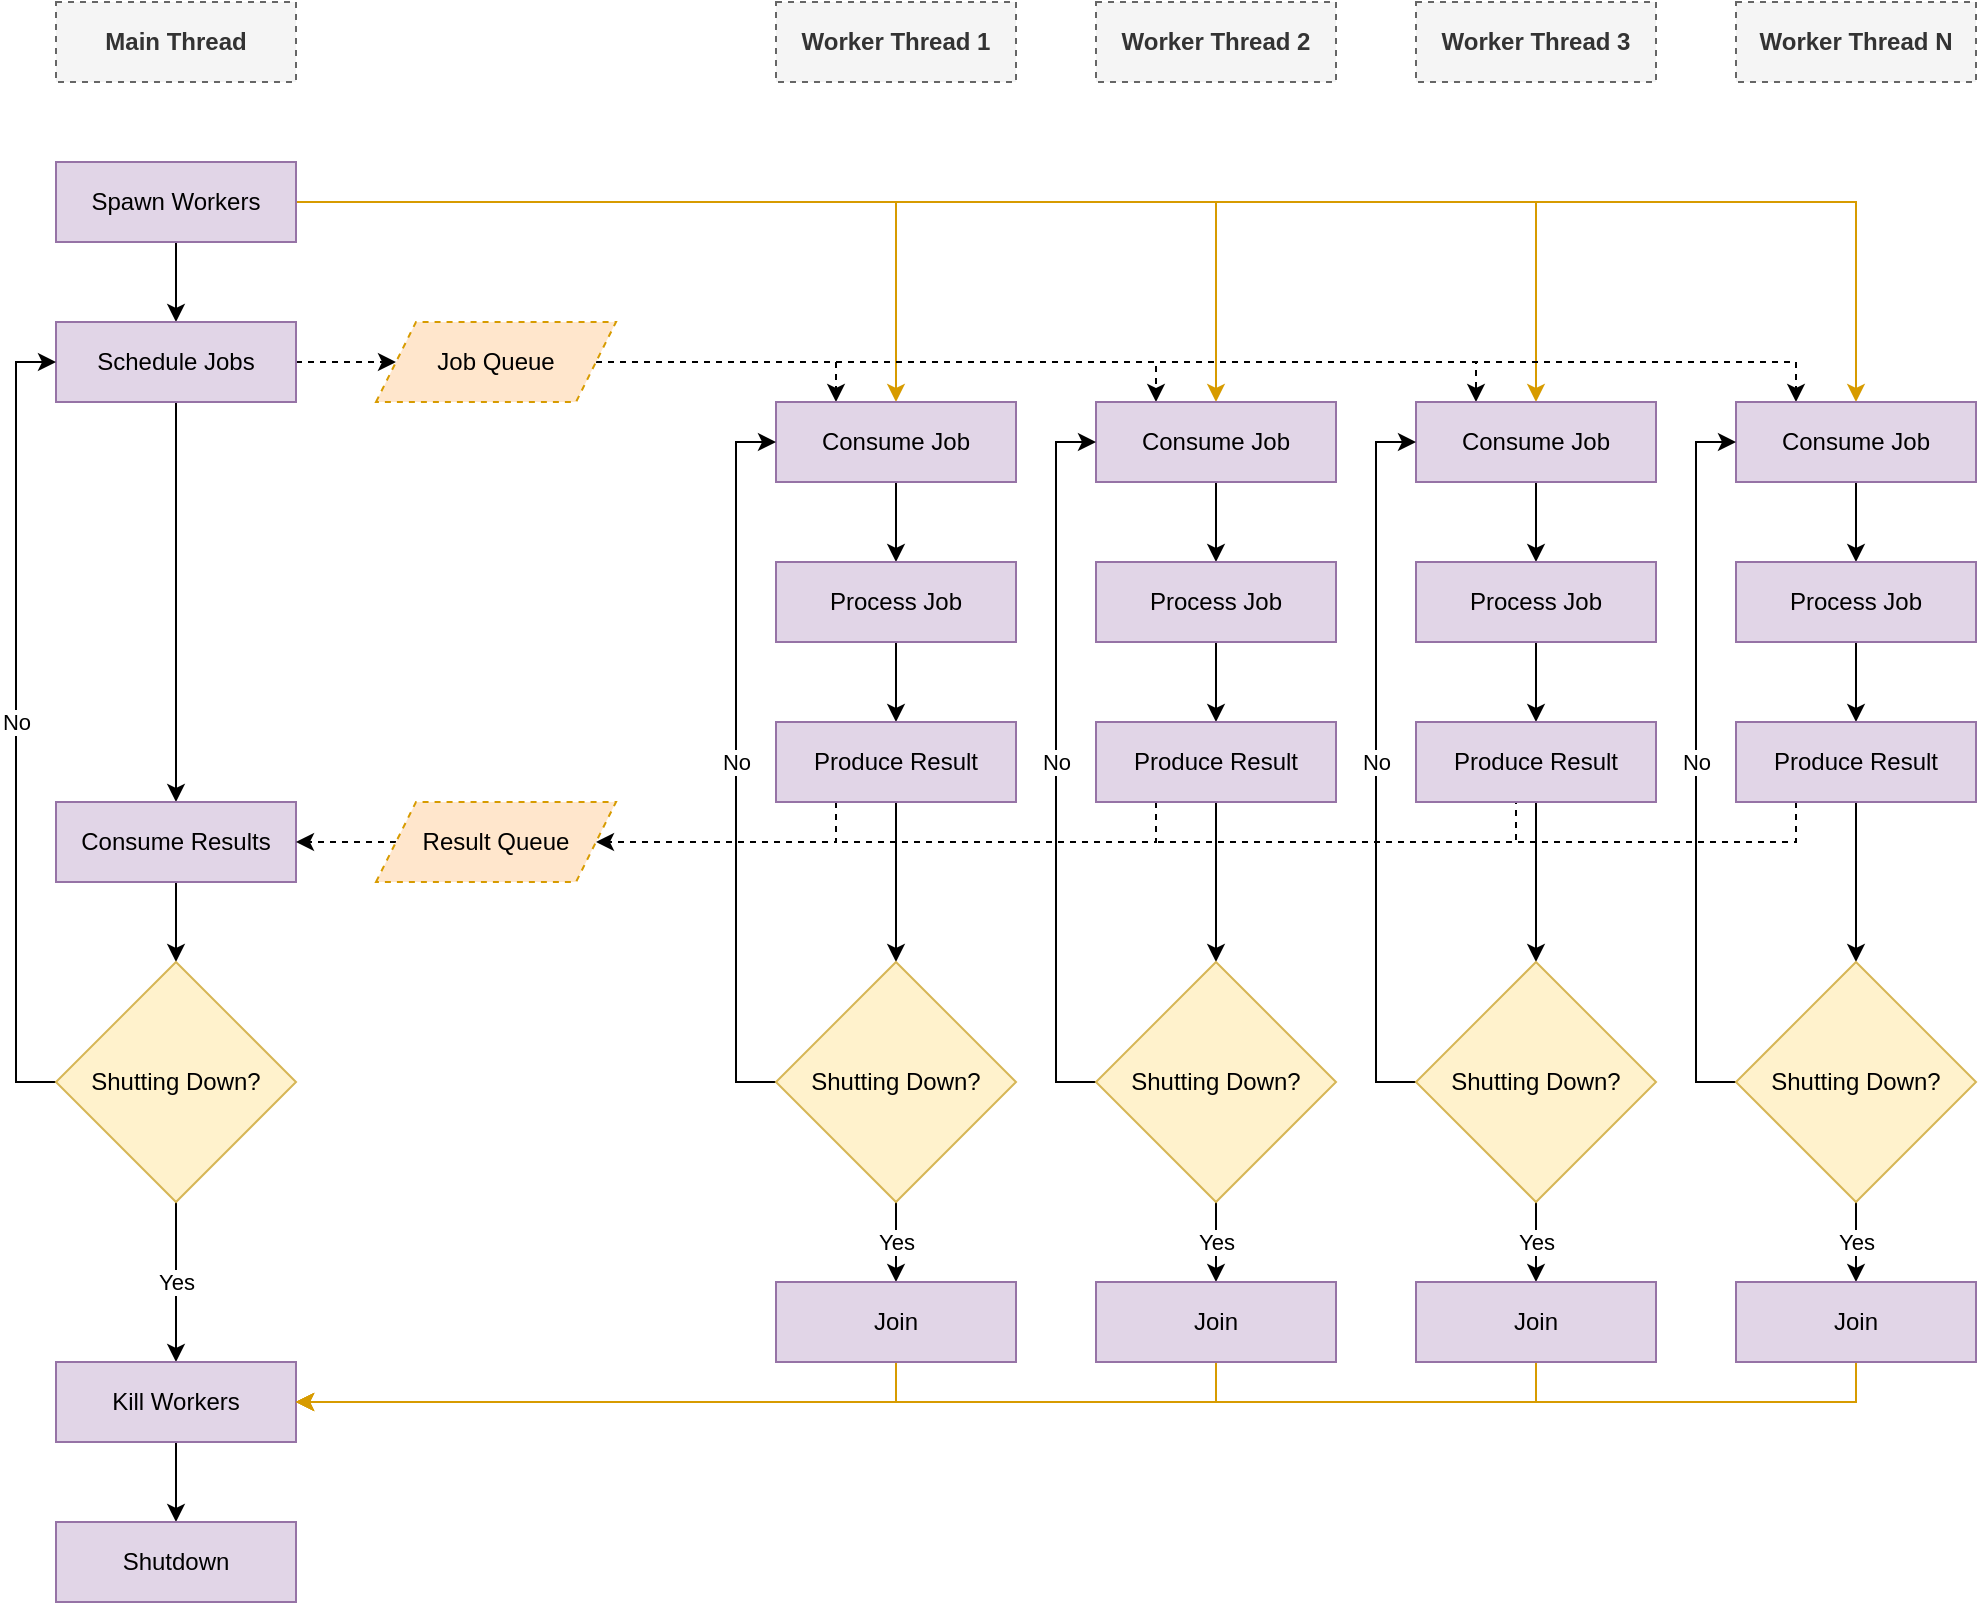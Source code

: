 <mxfile version="14.5.1" type="device"><diagram id="xmznCMuHazqIDUyMFh19" name="Page-1"><mxGraphModel dx="1185" dy="685" grid="1" gridSize="10" guides="1" tooltips="1" connect="1" arrows="1" fold="1" page="1" pageScale="1" pageWidth="827" pageHeight="1169" math="0" shadow="0"><root><mxCell id="0"/><mxCell id="1" parent="0"/><mxCell id="uYlfWIB13PzPQvxAzmwl-5" style="edgeStyle=orthogonalEdgeStyle;rounded=0;orthogonalLoop=1;jettySize=auto;html=1;exitX=0.5;exitY=1;exitDx=0;exitDy=0;entryX=0.5;entryY=0;entryDx=0;entryDy=0;" edge="1" parent="1" source="uYlfWIB13PzPQvxAzmwl-1" target="uYlfWIB13PzPQvxAzmwl-2"><mxGeometry relative="1" as="geometry"/></mxCell><mxCell id="uYlfWIB13PzPQvxAzmwl-48" style="edgeStyle=orthogonalEdgeStyle;rounded=0;orthogonalLoop=1;jettySize=auto;html=1;exitX=1;exitY=0.5;exitDx=0;exitDy=0;entryX=0.5;entryY=0;entryDx=0;entryDy=0;fillColor=#ffe6cc;strokeColor=#d79b00;" edge="1" parent="1" source="uYlfWIB13PzPQvxAzmwl-1" target="uYlfWIB13PzPQvxAzmwl-17"><mxGeometry relative="1" as="geometry"/></mxCell><mxCell id="uYlfWIB13PzPQvxAzmwl-49" style="edgeStyle=orthogonalEdgeStyle;rounded=0;orthogonalLoop=1;jettySize=auto;html=1;exitX=1;exitY=0.5;exitDx=0;exitDy=0;entryX=0.5;entryY=0;entryDx=0;entryDy=0;fillColor=#ffe6cc;strokeColor=#d79b00;" edge="1" parent="1" source="uYlfWIB13PzPQvxAzmwl-1" target="uYlfWIB13PzPQvxAzmwl-20"><mxGeometry relative="1" as="geometry"/></mxCell><mxCell id="uYlfWIB13PzPQvxAzmwl-91" style="edgeStyle=orthogonalEdgeStyle;rounded=0;orthogonalLoop=1;jettySize=auto;html=1;exitX=1;exitY=0.5;exitDx=0;exitDy=0;entryX=0.5;entryY=0;entryDx=0;entryDy=0;endArrow=classic;endFill=1;fillColor=#ffe6cc;strokeColor=#d79b00;" edge="1" parent="1" source="uYlfWIB13PzPQvxAzmwl-1" target="uYlfWIB13PzPQvxAzmwl-61"><mxGeometry relative="1" as="geometry"/></mxCell><mxCell id="uYlfWIB13PzPQvxAzmwl-92" style="edgeStyle=orthogonalEdgeStyle;rounded=0;orthogonalLoop=1;jettySize=auto;html=1;exitX=1;exitY=0.5;exitDx=0;exitDy=0;entryX=0.5;entryY=0;entryDx=0;entryDy=0;endArrow=classic;endFill=1;fillColor=#ffe6cc;strokeColor=#d79b00;" edge="1" parent="1" source="uYlfWIB13PzPQvxAzmwl-1" target="uYlfWIB13PzPQvxAzmwl-63"><mxGeometry relative="1" as="geometry"/></mxCell><mxCell id="uYlfWIB13PzPQvxAzmwl-1" value="Spawn Workers" style="rounded=0;whiteSpace=wrap;html=1;fillColor=#e1d5e7;strokeColor=#9673a6;" vertex="1" parent="1"><mxGeometry x="40" y="120" width="120" height="40" as="geometry"/></mxCell><mxCell id="uYlfWIB13PzPQvxAzmwl-7" style="edgeStyle=orthogonalEdgeStyle;rounded=0;orthogonalLoop=1;jettySize=auto;html=1;exitX=1;exitY=0.5;exitDx=0;exitDy=0;entryX=0;entryY=0.5;entryDx=0;entryDy=0;dashed=1;" edge="1" parent="1" source="uYlfWIB13PzPQvxAzmwl-2" target="uYlfWIB13PzPQvxAzmwl-6"><mxGeometry relative="1" as="geometry"/></mxCell><mxCell id="uYlfWIB13PzPQvxAzmwl-13" style="edgeStyle=orthogonalEdgeStyle;rounded=0;orthogonalLoop=1;jettySize=auto;html=1;exitX=0.5;exitY=1;exitDx=0;exitDy=0;entryX=0.5;entryY=0;entryDx=0;entryDy=0;" edge="1" parent="1" source="uYlfWIB13PzPQvxAzmwl-2" target="uYlfWIB13PzPQvxAzmwl-14"><mxGeometry relative="1" as="geometry"><mxPoint x="100" y="280" as="targetPoint"/></mxGeometry></mxCell><mxCell id="uYlfWIB13PzPQvxAzmwl-2" value="Schedule Jobs" style="rounded=0;whiteSpace=wrap;html=1;fillColor=#e1d5e7;strokeColor=#9673a6;" vertex="1" parent="1"><mxGeometry x="40" y="200" width="120" height="40" as="geometry"/></mxCell><mxCell id="uYlfWIB13PzPQvxAzmwl-27" style="edgeStyle=orthogonalEdgeStyle;rounded=0;orthogonalLoop=1;jettySize=auto;html=1;exitX=1;exitY=0.5;exitDx=0;exitDy=0;entryX=0.25;entryY=0;entryDx=0;entryDy=0;dashed=1;" edge="1" parent="1" source="uYlfWIB13PzPQvxAzmwl-6" target="uYlfWIB13PzPQvxAzmwl-17"><mxGeometry relative="1" as="geometry"/></mxCell><mxCell id="uYlfWIB13PzPQvxAzmwl-28" style="edgeStyle=orthogonalEdgeStyle;rounded=0;orthogonalLoop=1;jettySize=auto;html=1;exitX=1;exitY=0.5;exitDx=0;exitDy=0;entryX=0.25;entryY=0;entryDx=0;entryDy=0;dashed=1;" edge="1" parent="1" source="uYlfWIB13PzPQvxAzmwl-6" target="uYlfWIB13PzPQvxAzmwl-20"><mxGeometry relative="1" as="geometry"/></mxCell><mxCell id="uYlfWIB13PzPQvxAzmwl-89" style="edgeStyle=orthogonalEdgeStyle;rounded=0;orthogonalLoop=1;jettySize=auto;html=1;exitX=1;exitY=0.5;exitDx=0;exitDy=0;entryX=0.25;entryY=0;entryDx=0;entryDy=0;dashed=1;endArrow=classic;endFill=1;" edge="1" parent="1" source="uYlfWIB13PzPQvxAzmwl-6" target="uYlfWIB13PzPQvxAzmwl-61"><mxGeometry relative="1" as="geometry"/></mxCell><mxCell id="uYlfWIB13PzPQvxAzmwl-90" style="edgeStyle=orthogonalEdgeStyle;rounded=0;orthogonalLoop=1;jettySize=auto;html=1;exitX=1;exitY=0.5;exitDx=0;exitDy=0;entryX=0.25;entryY=0;entryDx=0;entryDy=0;dashed=1;endArrow=classic;endFill=1;" edge="1" parent="1" source="uYlfWIB13PzPQvxAzmwl-6" target="uYlfWIB13PzPQvxAzmwl-63"><mxGeometry relative="1" as="geometry"/></mxCell><mxCell id="uYlfWIB13PzPQvxAzmwl-6" value="Job Queue" style="shape=parallelogram;perimeter=parallelogramPerimeter;whiteSpace=wrap;html=1;fixedSize=1;dashed=1;fillColor=#ffe6cc;strokeColor=#d79b00;" vertex="1" parent="1"><mxGeometry x="200" y="200" width="120" height="40" as="geometry"/></mxCell><mxCell id="uYlfWIB13PzPQvxAzmwl-8" value="&lt;b&gt;Main Thread&lt;/b&gt;" style="rounded=0;whiteSpace=wrap;html=1;dashed=1;fillColor=#f5f5f5;strokeColor=#666666;fontColor=#333333;" vertex="1" parent="1"><mxGeometry x="40" y="40" width="120" height="40" as="geometry"/></mxCell><mxCell id="uYlfWIB13PzPQvxAzmwl-9" value="&lt;b&gt;Worker Thread 1&lt;/b&gt;" style="rounded=0;whiteSpace=wrap;html=1;dashed=1;fillColor=#f5f5f5;strokeColor=#666666;fontColor=#333333;" vertex="1" parent="1"><mxGeometry x="400" y="40" width="120" height="40" as="geometry"/></mxCell><mxCell id="uYlfWIB13PzPQvxAzmwl-10" value="&lt;b&gt;Worker Thread 2&lt;/b&gt;" style="rounded=0;whiteSpace=wrap;html=1;dashed=1;fillColor=#f5f5f5;strokeColor=#666666;fontColor=#333333;" vertex="1" parent="1"><mxGeometry x="560" y="40" width="120" height="40" as="geometry"/></mxCell><mxCell id="uYlfWIB13PzPQvxAzmwl-11" value="&lt;b&gt;Worker Thread 3&lt;/b&gt;" style="rounded=0;whiteSpace=wrap;html=1;dashed=1;fillColor=#f5f5f5;strokeColor=#666666;fontColor=#333333;" vertex="1" parent="1"><mxGeometry x="720" y="40" width="120" height="40" as="geometry"/></mxCell><mxCell id="uYlfWIB13PzPQvxAzmwl-12" value="&lt;b&gt;Worker Thread N&lt;/b&gt;" style="rounded=0;whiteSpace=wrap;html=1;dashed=1;fillColor=#f5f5f5;strokeColor=#666666;fontColor=#333333;" vertex="1" parent="1"><mxGeometry x="880" y="40" width="120" height="40" as="geometry"/></mxCell><mxCell id="uYlfWIB13PzPQvxAzmwl-44" style="edgeStyle=orthogonalEdgeStyle;rounded=0;orthogonalLoop=1;jettySize=auto;html=1;exitX=0.5;exitY=1;exitDx=0;exitDy=0;entryX=0.5;entryY=0;entryDx=0;entryDy=0;" edge="1" parent="1" source="uYlfWIB13PzPQvxAzmwl-14" target="uYlfWIB13PzPQvxAzmwl-39"><mxGeometry relative="1" as="geometry"/></mxCell><mxCell id="uYlfWIB13PzPQvxAzmwl-14" value="Consume Results" style="rounded=0;whiteSpace=wrap;html=1;fillColor=#e1d5e7;strokeColor=#9673a6;" vertex="1" parent="1"><mxGeometry x="40" y="440" width="120" height="40" as="geometry"/></mxCell><mxCell id="uYlfWIB13PzPQvxAzmwl-16" style="edgeStyle=orthogonalEdgeStyle;rounded=0;orthogonalLoop=1;jettySize=auto;html=1;exitX=0;exitY=0.5;exitDx=0;exitDy=0;entryX=1;entryY=0.5;entryDx=0;entryDy=0;dashed=1;" edge="1" parent="1" source="uYlfWIB13PzPQvxAzmwl-15" target="uYlfWIB13PzPQvxAzmwl-14"><mxGeometry relative="1" as="geometry"/></mxCell><mxCell id="uYlfWIB13PzPQvxAzmwl-15" value="Result Queue" style="shape=parallelogram;perimeter=parallelogramPerimeter;whiteSpace=wrap;html=1;fixedSize=1;dashed=1;fillColor=#ffe6cc;strokeColor=#d79b00;" vertex="1" parent="1"><mxGeometry x="200" y="440" width="120" height="40" as="geometry"/></mxCell><mxCell id="uYlfWIB13PzPQvxAzmwl-25" style="edgeStyle=orthogonalEdgeStyle;rounded=0;orthogonalLoop=1;jettySize=auto;html=1;exitX=0.5;exitY=1;exitDx=0;exitDy=0;entryX=0.5;entryY=0;entryDx=0;entryDy=0;" edge="1" parent="1" source="uYlfWIB13PzPQvxAzmwl-17" target="uYlfWIB13PzPQvxAzmwl-22"><mxGeometry relative="1" as="geometry"/></mxCell><mxCell id="uYlfWIB13PzPQvxAzmwl-17" value="Consume Job" style="rounded=0;whiteSpace=wrap;html=1;fillColor=#e1d5e7;strokeColor=#9673a6;" vertex="1" parent="1"><mxGeometry x="400" y="240" width="120" height="40" as="geometry"/></mxCell><mxCell id="uYlfWIB13PzPQvxAzmwl-36" style="edgeStyle=orthogonalEdgeStyle;rounded=0;orthogonalLoop=1;jettySize=auto;html=1;exitX=0.5;exitY=1;exitDx=0;exitDy=0;entryX=0.5;entryY=0;entryDx=0;entryDy=0;" edge="1" parent="1" source="uYlfWIB13PzPQvxAzmwl-20" target="uYlfWIB13PzPQvxAzmwl-33"><mxGeometry relative="1" as="geometry"/></mxCell><mxCell id="uYlfWIB13PzPQvxAzmwl-20" value="Consume Job" style="rounded=0;whiteSpace=wrap;html=1;fillColor=#e1d5e7;strokeColor=#9673a6;" vertex="1" parent="1"><mxGeometry x="560" y="240" width="120" height="40" as="geometry"/></mxCell><mxCell id="uYlfWIB13PzPQvxAzmwl-26" style="edgeStyle=orthogonalEdgeStyle;rounded=0;orthogonalLoop=1;jettySize=auto;html=1;exitX=0.5;exitY=1;exitDx=0;exitDy=0;entryX=0.5;entryY=0;entryDx=0;entryDy=0;" edge="1" parent="1" source="uYlfWIB13PzPQvxAzmwl-22" target="uYlfWIB13PzPQvxAzmwl-23"><mxGeometry relative="1" as="geometry"/></mxCell><mxCell id="uYlfWIB13PzPQvxAzmwl-22" value="Process Job" style="rounded=0;whiteSpace=wrap;html=1;fillColor=#e1d5e7;strokeColor=#9673a6;" vertex="1" parent="1"><mxGeometry x="400" y="320" width="120" height="40" as="geometry"/></mxCell><mxCell id="uYlfWIB13PzPQvxAzmwl-30" style="edgeStyle=orthogonalEdgeStyle;rounded=0;orthogonalLoop=1;jettySize=auto;html=1;exitX=0.25;exitY=1;exitDx=0;exitDy=0;dashed=1;" edge="1" parent="1" source="uYlfWIB13PzPQvxAzmwl-23" target="uYlfWIB13PzPQvxAzmwl-15"><mxGeometry relative="1" as="geometry"/></mxCell><mxCell id="uYlfWIB13PzPQvxAzmwl-42" style="edgeStyle=orthogonalEdgeStyle;rounded=0;orthogonalLoop=1;jettySize=auto;html=1;exitX=0.5;exitY=1;exitDx=0;exitDy=0;entryX=0.5;entryY=0;entryDx=0;entryDy=0;" edge="1" parent="1" source="uYlfWIB13PzPQvxAzmwl-23" target="uYlfWIB13PzPQvxAzmwl-40"><mxGeometry relative="1" as="geometry"/></mxCell><mxCell id="uYlfWIB13PzPQvxAzmwl-23" value="Produce Result" style="rounded=0;whiteSpace=wrap;html=1;fillColor=#e1d5e7;strokeColor=#9673a6;" vertex="1" parent="1"><mxGeometry x="400" y="400" width="120" height="40" as="geometry"/></mxCell><mxCell id="uYlfWIB13PzPQvxAzmwl-37" style="edgeStyle=orthogonalEdgeStyle;rounded=0;orthogonalLoop=1;jettySize=auto;html=1;exitX=0.5;exitY=1;exitDx=0;exitDy=0;entryX=0.5;entryY=0;entryDx=0;entryDy=0;" edge="1" parent="1" source="uYlfWIB13PzPQvxAzmwl-33" target="uYlfWIB13PzPQvxAzmwl-34"><mxGeometry relative="1" as="geometry"/></mxCell><mxCell id="uYlfWIB13PzPQvxAzmwl-33" value="Process Job" style="rounded=0;whiteSpace=wrap;html=1;fillColor=#e1d5e7;strokeColor=#9673a6;" vertex="1" parent="1"><mxGeometry x="560" y="320" width="120" height="40" as="geometry"/></mxCell><mxCell id="uYlfWIB13PzPQvxAzmwl-43" style="edgeStyle=orthogonalEdgeStyle;rounded=0;orthogonalLoop=1;jettySize=auto;html=1;exitX=0.5;exitY=1;exitDx=0;exitDy=0;entryX=0.5;entryY=0;entryDx=0;entryDy=0;" edge="1" parent="1" source="uYlfWIB13PzPQvxAzmwl-34" target="uYlfWIB13PzPQvxAzmwl-41"><mxGeometry relative="1" as="geometry"/></mxCell><mxCell id="uYlfWIB13PzPQvxAzmwl-85" style="edgeStyle=orthogonalEdgeStyle;rounded=0;orthogonalLoop=1;jettySize=auto;html=1;exitX=0.25;exitY=1;exitDx=0;exitDy=0;dashed=1;endArrow=none;endFill=0;" edge="1" parent="1" source="uYlfWIB13PzPQvxAzmwl-34"><mxGeometry relative="1" as="geometry"><mxPoint x="430" y="460" as="targetPoint"/><Array as="points"><mxPoint x="590" y="460"/></Array></mxGeometry></mxCell><mxCell id="uYlfWIB13PzPQvxAzmwl-34" value="Produce Result" style="rounded=0;whiteSpace=wrap;html=1;fillColor=#e1d5e7;strokeColor=#9673a6;" vertex="1" parent="1"><mxGeometry x="560" y="400" width="120" height="40" as="geometry"/></mxCell><mxCell id="uYlfWIB13PzPQvxAzmwl-47" value="No" style="edgeStyle=orthogonalEdgeStyle;rounded=0;orthogonalLoop=1;jettySize=auto;html=1;exitX=0;exitY=0.5;exitDx=0;exitDy=0;entryX=0;entryY=0.5;entryDx=0;entryDy=0;" edge="1" parent="1" source="uYlfWIB13PzPQvxAzmwl-39" target="uYlfWIB13PzPQvxAzmwl-2"><mxGeometry relative="1" as="geometry"/></mxCell><mxCell id="uYlfWIB13PzPQvxAzmwl-54" value="Yes" style="edgeStyle=orthogonalEdgeStyle;rounded=0;orthogonalLoop=1;jettySize=auto;html=1;exitX=0.5;exitY=1;exitDx=0;exitDy=0;entryX=0.5;entryY=0;entryDx=0;entryDy=0;" edge="1" parent="1" source="uYlfWIB13PzPQvxAzmwl-39" target="uYlfWIB13PzPQvxAzmwl-50"><mxGeometry relative="1" as="geometry"/></mxCell><mxCell id="uYlfWIB13PzPQvxAzmwl-39" value="Shutting Down?" style="rhombus;whiteSpace=wrap;html=1;fillColor=#fff2cc;strokeColor=#d6b656;" vertex="1" parent="1"><mxGeometry x="40" y="520" width="120" height="120" as="geometry"/></mxCell><mxCell id="uYlfWIB13PzPQvxAzmwl-45" value="No" style="edgeStyle=orthogonalEdgeStyle;rounded=0;orthogonalLoop=1;jettySize=auto;html=1;exitX=0;exitY=0.5;exitDx=0;exitDy=0;entryX=0;entryY=0.5;entryDx=0;entryDy=0;" edge="1" parent="1" source="uYlfWIB13PzPQvxAzmwl-40" target="uYlfWIB13PzPQvxAzmwl-17"><mxGeometry relative="1" as="geometry"/></mxCell><mxCell id="uYlfWIB13PzPQvxAzmwl-53" value="Yes" style="edgeStyle=orthogonalEdgeStyle;rounded=0;orthogonalLoop=1;jettySize=auto;html=1;exitX=0.5;exitY=1;exitDx=0;exitDy=0;entryX=0.5;entryY=0;entryDx=0;entryDy=0;" edge="1" parent="1" source="uYlfWIB13PzPQvxAzmwl-40" target="uYlfWIB13PzPQvxAzmwl-51"><mxGeometry relative="1" as="geometry"/></mxCell><mxCell id="uYlfWIB13PzPQvxAzmwl-40" value="Shutting Down?" style="rhombus;whiteSpace=wrap;html=1;fillColor=#fff2cc;strokeColor=#d6b656;" vertex="1" parent="1"><mxGeometry x="400" y="520" width="120" height="120" as="geometry"/></mxCell><mxCell id="uYlfWIB13PzPQvxAzmwl-46" value="No" style="edgeStyle=orthogonalEdgeStyle;rounded=0;orthogonalLoop=1;jettySize=auto;html=1;exitX=0;exitY=0.5;exitDx=0;exitDy=0;entryX=0;entryY=0.5;entryDx=0;entryDy=0;" edge="1" parent="1" source="uYlfWIB13PzPQvxAzmwl-41" target="uYlfWIB13PzPQvxAzmwl-20"><mxGeometry relative="1" as="geometry"/></mxCell><mxCell id="uYlfWIB13PzPQvxAzmwl-57" value="Yes" style="edgeStyle=orthogonalEdgeStyle;rounded=0;orthogonalLoop=1;jettySize=auto;html=1;exitX=0.5;exitY=1;exitDx=0;exitDy=0;entryX=0.5;entryY=0;entryDx=0;entryDy=0;" edge="1" parent="1" source="uYlfWIB13PzPQvxAzmwl-41" target="uYlfWIB13PzPQvxAzmwl-52"><mxGeometry relative="1" as="geometry"/></mxCell><mxCell id="uYlfWIB13PzPQvxAzmwl-41" value="Shutting Down?" style="rhombus;whiteSpace=wrap;html=1;fillColor=#fff2cc;strokeColor=#d6b656;" vertex="1" parent="1"><mxGeometry x="560" y="520" width="120" height="120" as="geometry"/></mxCell><mxCell id="uYlfWIB13PzPQvxAzmwl-59" style="edgeStyle=orthogonalEdgeStyle;rounded=0;orthogonalLoop=1;jettySize=auto;html=1;exitX=0.5;exitY=1;exitDx=0;exitDy=0;entryX=0.5;entryY=0;entryDx=0;entryDy=0;" edge="1" parent="1" source="uYlfWIB13PzPQvxAzmwl-50" target="uYlfWIB13PzPQvxAzmwl-58"><mxGeometry relative="1" as="geometry"/></mxCell><mxCell id="uYlfWIB13PzPQvxAzmwl-50" value="Kill Workers" style="rounded=0;whiteSpace=wrap;html=1;fillColor=#e1d5e7;strokeColor=#9673a6;" vertex="1" parent="1"><mxGeometry x="40" y="720" width="120" height="40" as="geometry"/></mxCell><mxCell id="uYlfWIB13PzPQvxAzmwl-55" style="edgeStyle=orthogonalEdgeStyle;rounded=0;orthogonalLoop=1;jettySize=auto;html=1;exitX=0.5;exitY=1;exitDx=0;exitDy=0;entryX=1;entryY=0.5;entryDx=0;entryDy=0;fillColor=#ffe6cc;strokeColor=#d79b00;" edge="1" parent="1" source="uYlfWIB13PzPQvxAzmwl-51" target="uYlfWIB13PzPQvxAzmwl-50"><mxGeometry relative="1" as="geometry"/></mxCell><mxCell id="uYlfWIB13PzPQvxAzmwl-51" value="Join" style="rounded=0;whiteSpace=wrap;html=1;fillColor=#e1d5e7;strokeColor=#9673a6;" vertex="1" parent="1"><mxGeometry x="400" y="680" width="120" height="40" as="geometry"/></mxCell><mxCell id="uYlfWIB13PzPQvxAzmwl-56" style="edgeStyle=orthogonalEdgeStyle;rounded=0;orthogonalLoop=1;jettySize=auto;html=1;exitX=0.5;exitY=1;exitDx=0;exitDy=0;entryX=1;entryY=0.5;entryDx=0;entryDy=0;fillColor=#ffe6cc;strokeColor=#d79b00;" edge="1" parent="1" source="uYlfWIB13PzPQvxAzmwl-52" target="uYlfWIB13PzPQvxAzmwl-50"><mxGeometry relative="1" as="geometry"/></mxCell><mxCell id="uYlfWIB13PzPQvxAzmwl-52" value="Join" style="rounded=0;whiteSpace=wrap;html=1;fillColor=#e1d5e7;strokeColor=#9673a6;" vertex="1" parent="1"><mxGeometry x="560" y="680" width="120" height="40" as="geometry"/></mxCell><mxCell id="uYlfWIB13PzPQvxAzmwl-58" value="Shutdown" style="rounded=0;whiteSpace=wrap;html=1;fillColor=#e1d5e7;strokeColor=#9673a6;" vertex="1" parent="1"><mxGeometry x="40" y="800" width="120" height="40" as="geometry"/></mxCell><mxCell id="uYlfWIB13PzPQvxAzmwl-60" style="edgeStyle=orthogonalEdgeStyle;rounded=0;orthogonalLoop=1;jettySize=auto;html=1;exitX=0.5;exitY=1;exitDx=0;exitDy=0;entryX=0.5;entryY=0;entryDx=0;entryDy=0;" edge="1" parent="1" source="uYlfWIB13PzPQvxAzmwl-61" target="uYlfWIB13PzPQvxAzmwl-65"><mxGeometry relative="1" as="geometry"/></mxCell><mxCell id="uYlfWIB13PzPQvxAzmwl-61" value="Consume Job" style="rounded=0;whiteSpace=wrap;html=1;fillColor=#e1d5e7;strokeColor=#9673a6;" vertex="1" parent="1"><mxGeometry x="720" y="240" width="120" height="40" as="geometry"/></mxCell><mxCell id="uYlfWIB13PzPQvxAzmwl-62" style="edgeStyle=orthogonalEdgeStyle;rounded=0;orthogonalLoop=1;jettySize=auto;html=1;exitX=0.5;exitY=1;exitDx=0;exitDy=0;entryX=0.5;entryY=0;entryDx=0;entryDy=0;" edge="1" parent="1" source="uYlfWIB13PzPQvxAzmwl-63" target="uYlfWIB13PzPQvxAzmwl-69"><mxGeometry relative="1" as="geometry"/></mxCell><mxCell id="uYlfWIB13PzPQvxAzmwl-63" value="Consume Job" style="rounded=0;whiteSpace=wrap;html=1;fillColor=#e1d5e7;strokeColor=#9673a6;" vertex="1" parent="1"><mxGeometry x="880" y="240" width="120" height="40" as="geometry"/></mxCell><mxCell id="uYlfWIB13PzPQvxAzmwl-64" style="edgeStyle=orthogonalEdgeStyle;rounded=0;orthogonalLoop=1;jettySize=auto;html=1;exitX=0.5;exitY=1;exitDx=0;exitDy=0;entryX=0.5;entryY=0;entryDx=0;entryDy=0;" edge="1" parent="1" source="uYlfWIB13PzPQvxAzmwl-65" target="uYlfWIB13PzPQvxAzmwl-67"><mxGeometry relative="1" as="geometry"/></mxCell><mxCell id="uYlfWIB13PzPQvxAzmwl-65" value="Process Job" style="rounded=0;whiteSpace=wrap;html=1;fillColor=#e1d5e7;strokeColor=#9673a6;" vertex="1" parent="1"><mxGeometry x="720" y="320" width="120" height="40" as="geometry"/></mxCell><mxCell id="uYlfWIB13PzPQvxAzmwl-66" style="edgeStyle=orthogonalEdgeStyle;rounded=0;orthogonalLoop=1;jettySize=auto;html=1;exitX=0.5;exitY=1;exitDx=0;exitDy=0;entryX=0.5;entryY=0;entryDx=0;entryDy=0;" edge="1" parent="1" source="uYlfWIB13PzPQvxAzmwl-67" target="uYlfWIB13PzPQvxAzmwl-74"><mxGeometry relative="1" as="geometry"/></mxCell><mxCell id="uYlfWIB13PzPQvxAzmwl-86" style="edgeStyle=orthogonalEdgeStyle;rounded=0;orthogonalLoop=1;jettySize=auto;html=1;exitX=0.25;exitY=1;exitDx=0;exitDy=0;dashed=1;endArrow=none;endFill=0;" edge="1" parent="1" source="uYlfWIB13PzPQvxAzmwl-67"><mxGeometry relative="1" as="geometry"><mxPoint x="590" y="460" as="targetPoint"/><Array as="points"><mxPoint x="770" y="460"/></Array></mxGeometry></mxCell><mxCell id="uYlfWIB13PzPQvxAzmwl-67" value="Produce Result" style="rounded=0;whiteSpace=wrap;html=1;fillColor=#e1d5e7;strokeColor=#9673a6;" vertex="1" parent="1"><mxGeometry x="720" y="400" width="120" height="40" as="geometry"/></mxCell><mxCell id="uYlfWIB13PzPQvxAzmwl-68" style="edgeStyle=orthogonalEdgeStyle;rounded=0;orthogonalLoop=1;jettySize=auto;html=1;exitX=0.5;exitY=1;exitDx=0;exitDy=0;entryX=0.5;entryY=0;entryDx=0;entryDy=0;" edge="1" parent="1" source="uYlfWIB13PzPQvxAzmwl-69" target="uYlfWIB13PzPQvxAzmwl-71"><mxGeometry relative="1" as="geometry"/></mxCell><mxCell id="uYlfWIB13PzPQvxAzmwl-69" value="Process Job" style="rounded=0;whiteSpace=wrap;html=1;fillColor=#e1d5e7;strokeColor=#9673a6;" vertex="1" parent="1"><mxGeometry x="880" y="320" width="120" height="40" as="geometry"/></mxCell><mxCell id="uYlfWIB13PzPQvxAzmwl-70" style="edgeStyle=orthogonalEdgeStyle;rounded=0;orthogonalLoop=1;jettySize=auto;html=1;exitX=0.5;exitY=1;exitDx=0;exitDy=0;entryX=0.5;entryY=0;entryDx=0;entryDy=0;" edge="1" parent="1" source="uYlfWIB13PzPQvxAzmwl-71" target="uYlfWIB13PzPQvxAzmwl-77"><mxGeometry relative="1" as="geometry"/></mxCell><mxCell id="uYlfWIB13PzPQvxAzmwl-87" style="edgeStyle=orthogonalEdgeStyle;rounded=0;orthogonalLoop=1;jettySize=auto;html=1;exitX=0.25;exitY=1;exitDx=0;exitDy=0;dashed=1;endArrow=none;endFill=0;" edge="1" parent="1" source="uYlfWIB13PzPQvxAzmwl-71"><mxGeometry relative="1" as="geometry"><mxPoint x="750" y="460" as="targetPoint"/><Array as="points"><mxPoint x="910" y="460"/></Array></mxGeometry></mxCell><mxCell id="uYlfWIB13PzPQvxAzmwl-71" value="Produce Result" style="rounded=0;whiteSpace=wrap;html=1;fillColor=#e1d5e7;strokeColor=#9673a6;" vertex="1" parent="1"><mxGeometry x="880" y="400" width="120" height="40" as="geometry"/></mxCell><mxCell id="uYlfWIB13PzPQvxAzmwl-73" value="Yes" style="edgeStyle=orthogonalEdgeStyle;rounded=0;orthogonalLoop=1;jettySize=auto;html=1;exitX=0.5;exitY=1;exitDx=0;exitDy=0;entryX=0.5;entryY=0;entryDx=0;entryDy=0;" edge="1" parent="1" source="uYlfWIB13PzPQvxAzmwl-74" target="uYlfWIB13PzPQvxAzmwl-78"><mxGeometry relative="1" as="geometry"/></mxCell><mxCell id="uYlfWIB13PzPQvxAzmwl-95" value="No" style="edgeStyle=orthogonalEdgeStyle;rounded=0;orthogonalLoop=1;jettySize=auto;html=1;exitX=0;exitY=0.5;exitDx=0;exitDy=0;entryX=0;entryY=0.5;entryDx=0;entryDy=0;endArrow=classic;endFill=1;" edge="1" parent="1" source="uYlfWIB13PzPQvxAzmwl-74" target="uYlfWIB13PzPQvxAzmwl-61"><mxGeometry relative="1" as="geometry"/></mxCell><mxCell id="uYlfWIB13PzPQvxAzmwl-74" value="Shutting Down?" style="rhombus;whiteSpace=wrap;html=1;fillColor=#fff2cc;strokeColor=#d6b656;" vertex="1" parent="1"><mxGeometry x="720" y="520" width="120" height="120" as="geometry"/></mxCell><mxCell id="uYlfWIB13PzPQvxAzmwl-76" value="Yes" style="edgeStyle=orthogonalEdgeStyle;rounded=0;orthogonalLoop=1;jettySize=auto;html=1;exitX=0.5;exitY=1;exitDx=0;exitDy=0;entryX=0.5;entryY=0;entryDx=0;entryDy=0;" edge="1" parent="1" source="uYlfWIB13PzPQvxAzmwl-77" target="uYlfWIB13PzPQvxAzmwl-79"><mxGeometry relative="1" as="geometry"/></mxCell><mxCell id="uYlfWIB13PzPQvxAzmwl-96" value="No" style="edgeStyle=orthogonalEdgeStyle;rounded=0;orthogonalLoop=1;jettySize=auto;html=1;exitX=0;exitY=0.5;exitDx=0;exitDy=0;entryX=0;entryY=0.5;entryDx=0;entryDy=0;endArrow=classic;endFill=1;" edge="1" parent="1" source="uYlfWIB13PzPQvxAzmwl-77" target="uYlfWIB13PzPQvxAzmwl-63"><mxGeometry relative="1" as="geometry"/></mxCell><mxCell id="uYlfWIB13PzPQvxAzmwl-77" value="Shutting Down?" style="rhombus;whiteSpace=wrap;html=1;fillColor=#fff2cc;strokeColor=#d6b656;" vertex="1" parent="1"><mxGeometry x="880" y="520" width="120" height="120" as="geometry"/></mxCell><mxCell id="uYlfWIB13PzPQvxAzmwl-93" style="edgeStyle=orthogonalEdgeStyle;rounded=0;orthogonalLoop=1;jettySize=auto;html=1;exitX=0.5;exitY=1;exitDx=0;exitDy=0;entryX=1;entryY=0.5;entryDx=0;entryDy=0;endArrow=classic;endFill=1;fillColor=#ffe6cc;strokeColor=#d79b00;" edge="1" parent="1" source="uYlfWIB13PzPQvxAzmwl-78" target="uYlfWIB13PzPQvxAzmwl-50"><mxGeometry relative="1" as="geometry"/></mxCell><mxCell id="uYlfWIB13PzPQvxAzmwl-78" value="Join" style="rounded=0;whiteSpace=wrap;html=1;fillColor=#e1d5e7;strokeColor=#9673a6;" vertex="1" parent="1"><mxGeometry x="720" y="680" width="120" height="40" as="geometry"/></mxCell><mxCell id="uYlfWIB13PzPQvxAzmwl-94" style="edgeStyle=orthogonalEdgeStyle;rounded=0;orthogonalLoop=1;jettySize=auto;html=1;exitX=0.5;exitY=1;exitDx=0;exitDy=0;entryX=1;entryY=0.5;entryDx=0;entryDy=0;endArrow=classic;endFill=1;fillColor=#ffe6cc;strokeColor=#d79b00;" edge="1" parent="1" source="uYlfWIB13PzPQvxAzmwl-79" target="uYlfWIB13PzPQvxAzmwl-50"><mxGeometry relative="1" as="geometry"/></mxCell><mxCell id="uYlfWIB13PzPQvxAzmwl-79" value="Join" style="rounded=0;whiteSpace=wrap;html=1;fillColor=#e1d5e7;strokeColor=#9673a6;" vertex="1" parent="1"><mxGeometry x="880" y="680" width="120" height="40" as="geometry"/></mxCell></root></mxGraphModel></diagram></mxfile>